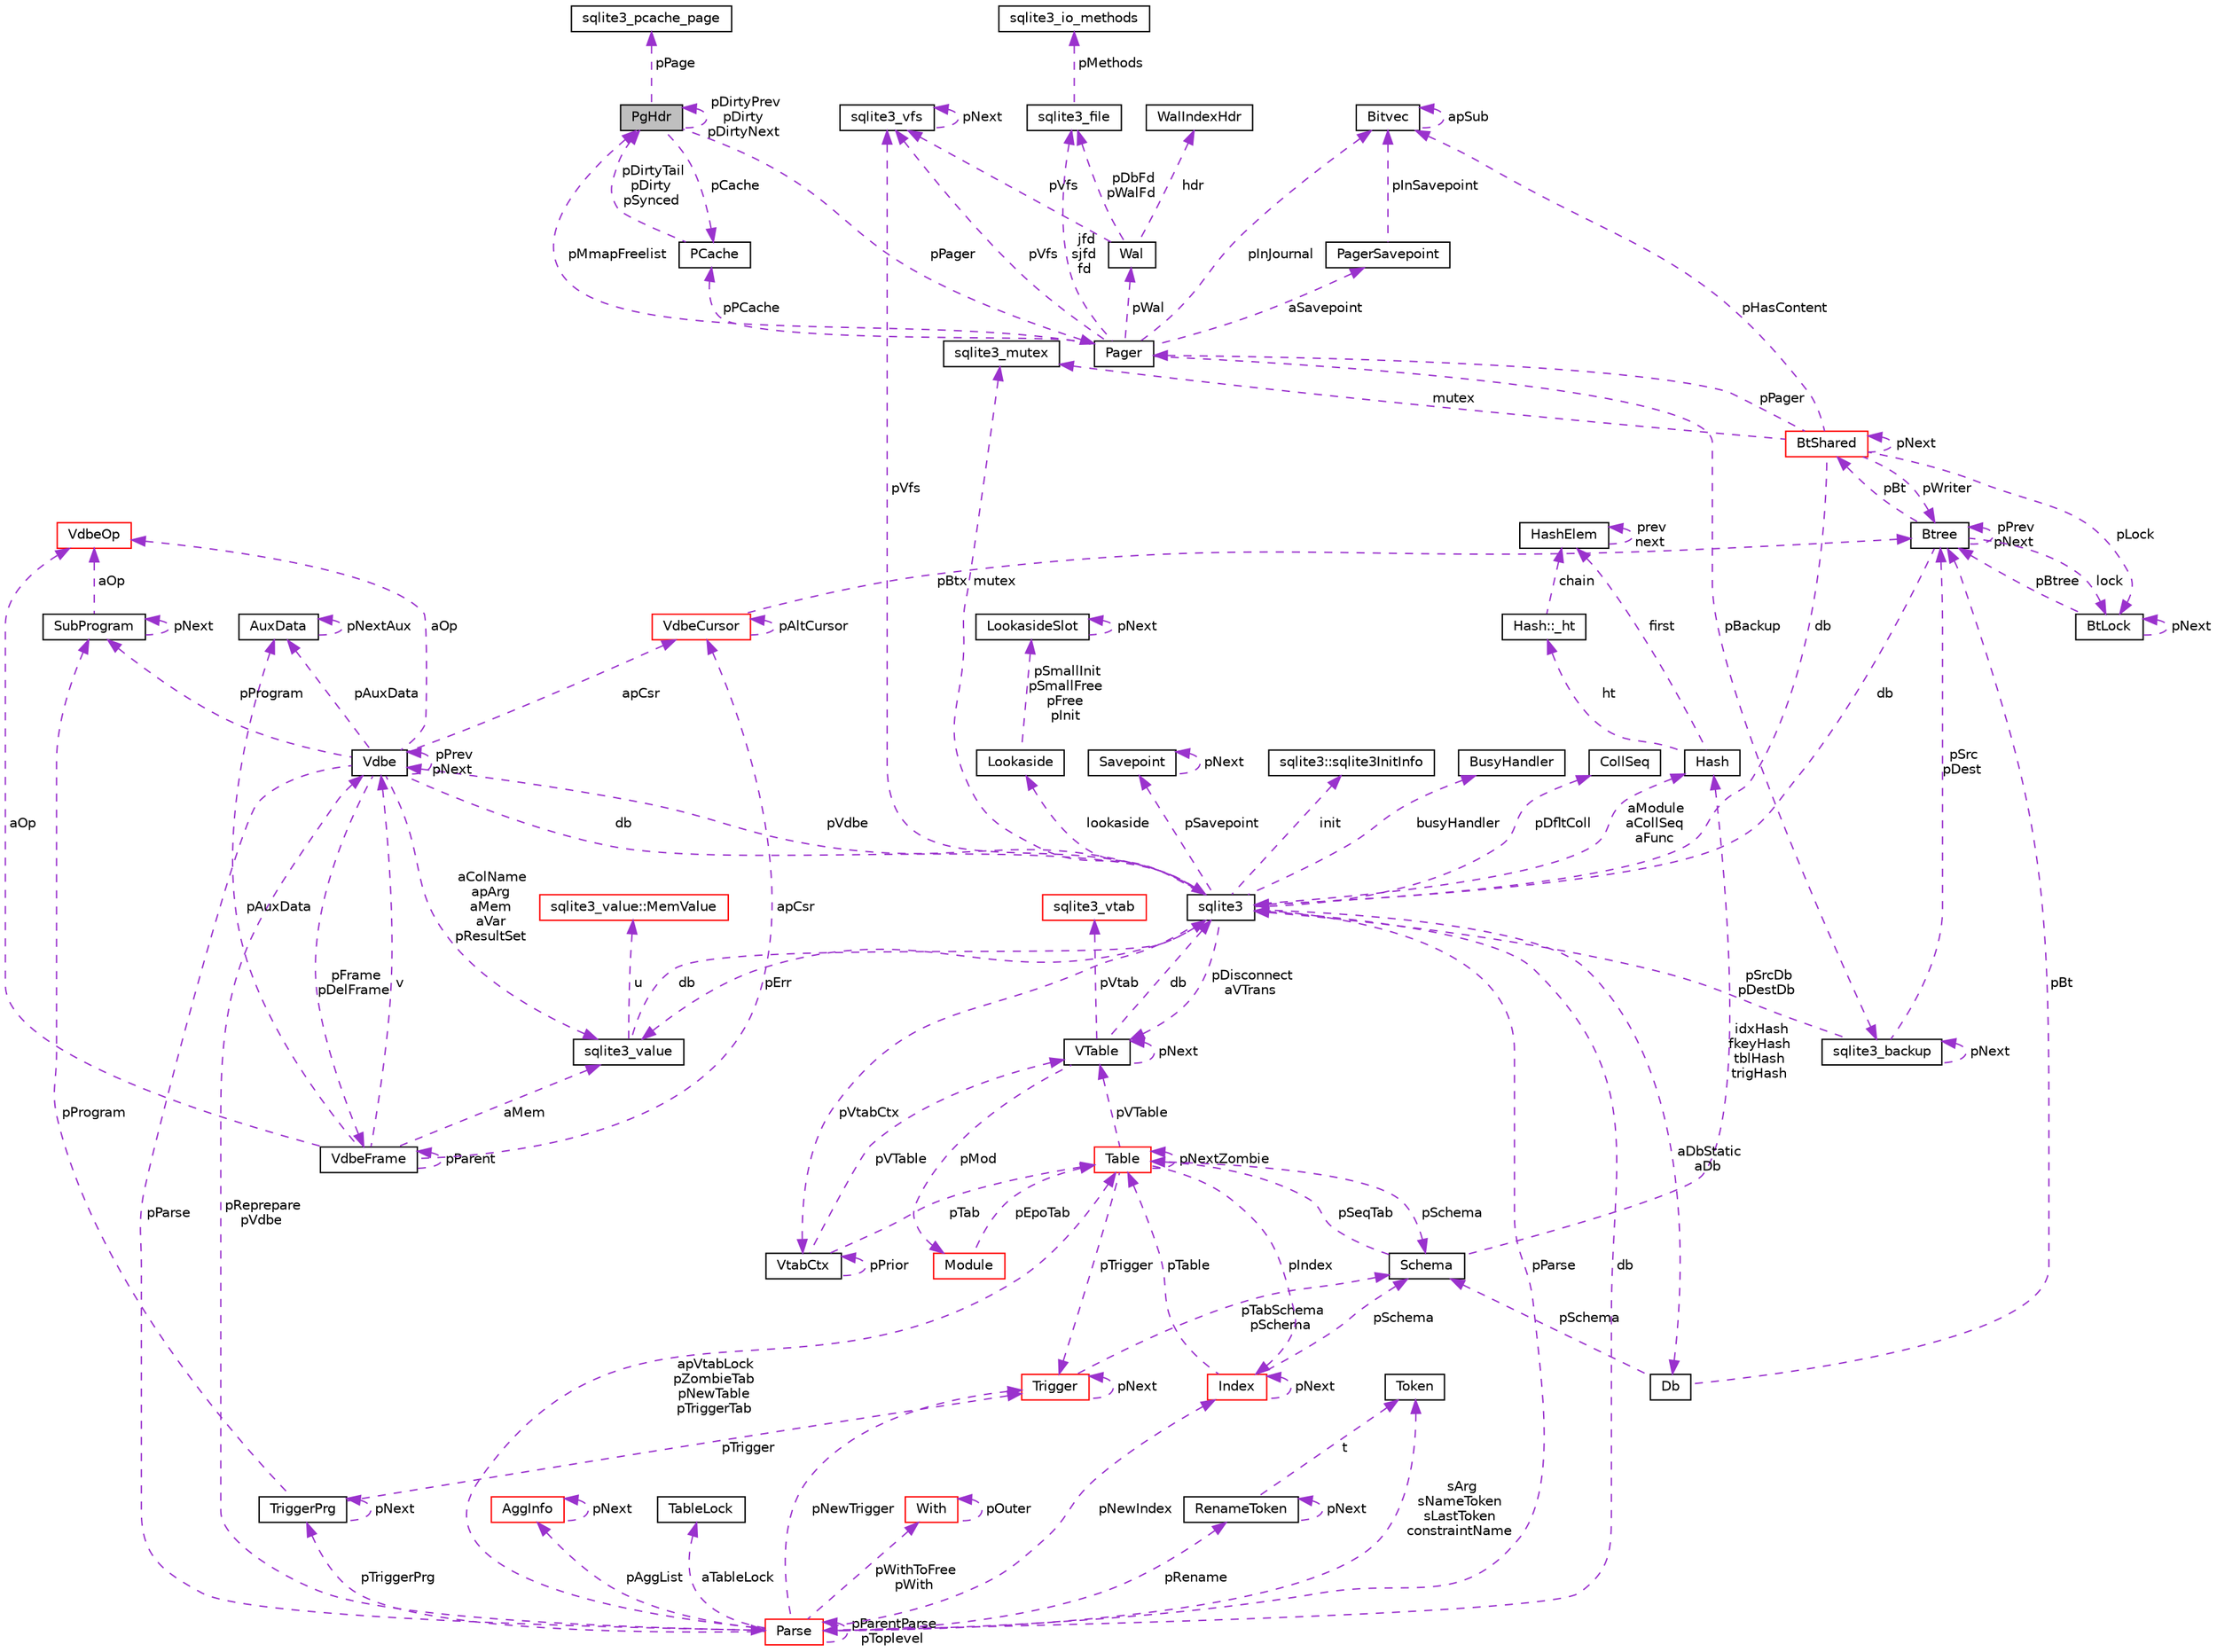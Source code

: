 digraph "PgHdr"
{
 // LATEX_PDF_SIZE
  edge [fontname="Helvetica",fontsize="10",labelfontname="Helvetica",labelfontsize="10"];
  node [fontname="Helvetica",fontsize="10",shape=record];
  Node1 [label="PgHdr",height=0.2,width=0.4,color="black", fillcolor="grey75", style="filled", fontcolor="black",tooltip=" "];
  Node2 -> Node1 [dir="back",color="darkorchid3",fontsize="10",style="dashed",label=" pPage" ,fontname="Helvetica"];
  Node2 [label="sqlite3_pcache_page",height=0.2,width=0.4,color="black", fillcolor="white", style="filled",URL="$structsqlite3__pcache__page.html",tooltip=" "];
  Node3 -> Node1 [dir="back",color="darkorchid3",fontsize="10",style="dashed",label=" pCache" ,fontname="Helvetica"];
  Node3 [label="PCache",height=0.2,width=0.4,color="black", fillcolor="white", style="filled",URL="$structPCache.html",tooltip=" "];
  Node1 -> Node3 [dir="back",color="darkorchid3",fontsize="10",style="dashed",label=" pDirtyTail\npDirty\npSynced" ,fontname="Helvetica"];
  Node1 -> Node1 [dir="back",color="darkorchid3",fontsize="10",style="dashed",label=" pDirtyPrev\npDirty\npDirtyNext" ,fontname="Helvetica"];
  Node4 -> Node1 [dir="back",color="darkorchid3",fontsize="10",style="dashed",label=" pPager" ,fontname="Helvetica"];
  Node4 [label="Pager",height=0.2,width=0.4,color="black", fillcolor="white", style="filled",URL="$structPager.html",tooltip=" "];
  Node3 -> Node4 [dir="back",color="darkorchid3",fontsize="10",style="dashed",label=" pPCache" ,fontname="Helvetica"];
  Node5 -> Node4 [dir="back",color="darkorchid3",fontsize="10",style="dashed",label=" pBackup" ,fontname="Helvetica"];
  Node5 [label="sqlite3_backup",height=0.2,width=0.4,color="black", fillcolor="white", style="filled",URL="$structsqlite3__backup.html",tooltip=" "];
  Node5 -> Node5 [dir="back",color="darkorchid3",fontsize="10",style="dashed",label=" pNext" ,fontname="Helvetica"];
  Node6 -> Node5 [dir="back",color="darkorchid3",fontsize="10",style="dashed",label=" pSrcDb\npDestDb" ,fontname="Helvetica"];
  Node6 [label="sqlite3",height=0.2,width=0.4,color="black", fillcolor="white", style="filled",URL="$structsqlite3.html",tooltip=" "];
  Node7 -> Node6 [dir="back",color="darkorchid3",fontsize="10",style="dashed",label=" pVdbe" ,fontname="Helvetica"];
  Node7 [label="Vdbe",height=0.2,width=0.4,color="black", fillcolor="white", style="filled",URL="$structVdbe.html",tooltip=" "];
  Node7 -> Node7 [dir="back",color="darkorchid3",fontsize="10",style="dashed",label=" pPrev\npNext" ,fontname="Helvetica"];
  Node6 -> Node7 [dir="back",color="darkorchid3",fontsize="10",style="dashed",label=" db" ,fontname="Helvetica"];
  Node8 -> Node7 [dir="back",color="darkorchid3",fontsize="10",style="dashed",label=" aColName\napArg\naMem\naVar\npResultSet" ,fontname="Helvetica"];
  Node8 [label="sqlite3_value",height=0.2,width=0.4,color="black", fillcolor="white", style="filled",URL="$structsqlite3__value.html",tooltip=" "];
  Node6 -> Node8 [dir="back",color="darkorchid3",fontsize="10",style="dashed",label=" db" ,fontname="Helvetica"];
  Node9 -> Node8 [dir="back",color="darkorchid3",fontsize="10",style="dashed",label=" u" ,fontname="Helvetica"];
  Node9 [label="sqlite3_value::MemValue",height=0.2,width=0.4,color="red", fillcolor="white", style="filled",URL="$unionsqlite3__value_1_1MemValue.html",tooltip=" "];
  Node12 -> Node7 [dir="back",color="darkorchid3",fontsize="10",style="dashed",label=" pFrame\npDelFrame" ,fontname="Helvetica"];
  Node12 [label="VdbeFrame",height=0.2,width=0.4,color="black", fillcolor="white", style="filled",URL="$structVdbeFrame.html",tooltip=" "];
  Node7 -> Node12 [dir="back",color="darkorchid3",fontsize="10",style="dashed",label=" v" ,fontname="Helvetica"];
  Node8 -> Node12 [dir="back",color="darkorchid3",fontsize="10",style="dashed",label=" aMem" ,fontname="Helvetica"];
  Node12 -> Node12 [dir="back",color="darkorchid3",fontsize="10",style="dashed",label=" pParent" ,fontname="Helvetica"];
  Node13 -> Node12 [dir="back",color="darkorchid3",fontsize="10",style="dashed",label=" pAuxData" ,fontname="Helvetica"];
  Node13 [label="AuxData",height=0.2,width=0.4,color="black", fillcolor="white", style="filled",URL="$structAuxData.html",tooltip=" "];
  Node13 -> Node13 [dir="back",color="darkorchid3",fontsize="10",style="dashed",label=" pNextAux" ,fontname="Helvetica"];
  Node14 -> Node12 [dir="back",color="darkorchid3",fontsize="10",style="dashed",label=" apCsr" ,fontname="Helvetica"];
  Node14 [label="VdbeCursor",height=0.2,width=0.4,color="red", fillcolor="white", style="filled",URL="$structVdbeCursor.html",tooltip=" "];
  Node14 -> Node14 [dir="back",color="darkorchid3",fontsize="10",style="dashed",label=" pAltCursor" ,fontname="Helvetica"];
  Node21 -> Node14 [dir="back",color="darkorchid3",fontsize="10",style="dashed",label=" pBtx" ,fontname="Helvetica"];
  Node21 [label="Btree",height=0.2,width=0.4,color="black", fillcolor="white", style="filled",URL="$structBtree.html",tooltip=" "];
  Node17 -> Node21 [dir="back",color="darkorchid3",fontsize="10",style="dashed",label=" pBt" ,fontname="Helvetica"];
  Node17 [label="BtShared",height=0.2,width=0.4,color="red", fillcolor="white", style="filled",URL="$structBtShared.html",tooltip=" "];
  Node17 -> Node17 [dir="back",color="darkorchid3",fontsize="10",style="dashed",label=" pNext" ,fontname="Helvetica"];
  Node6 -> Node17 [dir="back",color="darkorchid3",fontsize="10",style="dashed",label=" db" ,fontname="Helvetica"];
  Node18 -> Node17 [dir="back",color="darkorchid3",fontsize="10",style="dashed",label=" pHasContent" ,fontname="Helvetica"];
  Node18 [label="Bitvec",height=0.2,width=0.4,color="black", fillcolor="white", style="filled",URL="$structBitvec.html",tooltip=" "];
  Node18 -> Node18 [dir="back",color="darkorchid3",fontsize="10",style="dashed",label=" apSub" ,fontname="Helvetica"];
  Node19 -> Node17 [dir="back",color="darkorchid3",fontsize="10",style="dashed",label=" mutex" ,fontname="Helvetica"];
  Node19 [label="sqlite3_mutex",height=0.2,width=0.4,color="black", fillcolor="white", style="filled",URL="$structsqlite3__mutex.html",tooltip=" "];
  Node20 -> Node17 [dir="back",color="darkorchid3",fontsize="10",style="dashed",label=" pLock" ,fontname="Helvetica"];
  Node20 [label="BtLock",height=0.2,width=0.4,color="black", fillcolor="white", style="filled",URL="$structBtLock.html",tooltip=" "];
  Node20 -> Node20 [dir="back",color="darkorchid3",fontsize="10",style="dashed",label=" pNext" ,fontname="Helvetica"];
  Node21 -> Node20 [dir="back",color="darkorchid3",fontsize="10",style="dashed",label=" pBtree" ,fontname="Helvetica"];
  Node21 -> Node17 [dir="back",color="darkorchid3",fontsize="10",style="dashed",label=" pWriter" ,fontname="Helvetica"];
  Node4 -> Node17 [dir="back",color="darkorchid3",fontsize="10",style="dashed",label=" pPager" ,fontname="Helvetica"];
  Node6 -> Node21 [dir="back",color="darkorchid3",fontsize="10",style="dashed",label=" db" ,fontname="Helvetica"];
  Node20 -> Node21 [dir="back",color="darkorchid3",fontsize="10",style="dashed",label=" lock" ,fontname="Helvetica"];
  Node21 -> Node21 [dir="back",color="darkorchid3",fontsize="10",style="dashed",label=" pPrev\npNext" ,fontname="Helvetica"];
  Node40 -> Node12 [dir="back",color="darkorchid3",fontsize="10",style="dashed",label=" aOp" ,fontname="Helvetica"];
  Node40 [label="VdbeOp",height=0.2,width=0.4,color="red", fillcolor="white", style="filled",URL="$structVdbeOp.html",tooltip=" "];
  Node13 -> Node7 [dir="back",color="darkorchid3",fontsize="10",style="dashed",label=" pAuxData" ,fontname="Helvetica"];
  Node70 -> Node7 [dir="back",color="darkorchid3",fontsize="10",style="dashed",label=" pProgram" ,fontname="Helvetica"];
  Node70 [label="SubProgram",height=0.2,width=0.4,color="black", fillcolor="white", style="filled",URL="$structSubProgram.html",tooltip=" "];
  Node70 -> Node70 [dir="back",color="darkorchid3",fontsize="10",style="dashed",label=" pNext" ,fontname="Helvetica"];
  Node40 -> Node70 [dir="back",color="darkorchid3",fontsize="10",style="dashed",label=" aOp" ,fontname="Helvetica"];
  Node14 -> Node7 [dir="back",color="darkorchid3",fontsize="10",style="dashed",label=" apCsr" ,fontname="Helvetica"];
  Node72 -> Node7 [dir="back",color="darkorchid3",fontsize="10",style="dashed",label=" pParse" ,fontname="Helvetica"];
  Node72 [label="Parse",height=0.2,width=0.4,color="red", fillcolor="white", style="filled",URL="$structParse.html",tooltip=" "];
  Node51 -> Node72 [dir="back",color="darkorchid3",fontsize="10",style="dashed",label=" pAggList" ,fontname="Helvetica"];
  Node51 [label="AggInfo",height=0.2,width=0.4,color="red", fillcolor="white", style="filled",URL="$structAggInfo.html",tooltip=" "];
  Node51 -> Node51 [dir="back",color="darkorchid3",fontsize="10",style="dashed",label=" pNext" ,fontname="Helvetica"];
  Node7 -> Node72 [dir="back",color="darkorchid3",fontsize="10",style="dashed",label=" pReprepare\npVdbe" ,fontname="Helvetica"];
  Node6 -> Node72 [dir="back",color="darkorchid3",fontsize="10",style="dashed",label=" db" ,fontname="Helvetica"];
  Node73 -> Node72 [dir="back",color="darkorchid3",fontsize="10",style="dashed",label=" aTableLock" ,fontname="Helvetica"];
  Node73 [label="TableLock",height=0.2,width=0.4,color="black", fillcolor="white", style="filled",URL="$structTableLock.html",tooltip=" "];
  Node74 -> Node72 [dir="back",color="darkorchid3",fontsize="10",style="dashed",label=" sArg\nsNameToken\nsLastToken\nconstraintName" ,fontname="Helvetica"];
  Node74 [label="Token",height=0.2,width=0.4,color="black", fillcolor="white", style="filled",URL="$structToken.html",tooltip=" "];
  Node57 -> Node72 [dir="back",color="darkorchid3",fontsize="10",style="dashed",label=" pWithToFree\npWith" ,fontname="Helvetica"];
  Node57 [label="With",height=0.2,width=0.4,color="red", fillcolor="white", style="filled",URL="$structWith.html",tooltip=" "];
  Node57 -> Node57 [dir="back",color="darkorchid3",fontsize="10",style="dashed",label=" pOuter" ,fontname="Helvetica"];
  Node44 -> Node72 [dir="back",color="darkorchid3",fontsize="10",style="dashed",label=" apVtabLock\npZombieTab\npNewTable\npTriggerTab" ,fontname="Helvetica"];
  Node44 [label="Table",height=0.2,width=0.4,color="red", fillcolor="white", style="filled",URL="$structTable.html",tooltip=" "];
  Node45 -> Node44 [dir="back",color="darkorchid3",fontsize="10",style="dashed",label=" pSchema" ,fontname="Helvetica"];
  Node45 [label="Schema",height=0.2,width=0.4,color="black", fillcolor="white", style="filled",URL="$structSchema.html",tooltip=" "];
  Node44 -> Node45 [dir="back",color="darkorchid3",fontsize="10",style="dashed",label=" pSeqTab" ,fontname="Helvetica"];
  Node46 -> Node45 [dir="back",color="darkorchid3",fontsize="10",style="dashed",label=" idxHash\nfkeyHash\ntblHash\ntrigHash" ,fontname="Helvetica"];
  Node46 [label="Hash",height=0.2,width=0.4,color="black", fillcolor="white", style="filled",URL="$structHash.html",tooltip=" "];
  Node47 -> Node46 [dir="back",color="darkorchid3",fontsize="10",style="dashed",label=" ht" ,fontname="Helvetica"];
  Node47 [label="Hash::_ht",height=0.2,width=0.4,color="black", fillcolor="white", style="filled",URL="$structHash_1_1__ht.html",tooltip=" "];
  Node48 -> Node47 [dir="back",color="darkorchid3",fontsize="10",style="dashed",label=" chain" ,fontname="Helvetica"];
  Node48 [label="HashElem",height=0.2,width=0.4,color="black", fillcolor="white", style="filled",URL="$structHashElem.html",tooltip=" "];
  Node48 -> Node48 [dir="back",color="darkorchid3",fontsize="10",style="dashed",label=" prev\nnext" ,fontname="Helvetica"];
  Node48 -> Node46 [dir="back",color="darkorchid3",fontsize="10",style="dashed",label=" first" ,fontname="Helvetica"];
  Node42 -> Node44 [dir="back",color="darkorchid3",fontsize="10",style="dashed",label=" pVTable" ,fontname="Helvetica"];
  Node42 [label="VTable",height=0.2,width=0.4,color="black", fillcolor="white", style="filled",URL="$structVTable.html",tooltip=" "];
  Node6 -> Node42 [dir="back",color="darkorchid3",fontsize="10",style="dashed",label=" db" ,fontname="Helvetica"];
  Node42 -> Node42 [dir="back",color="darkorchid3",fontsize="10",style="dashed",label=" pNext" ,fontname="Helvetica"];
  Node43 -> Node42 [dir="back",color="darkorchid3",fontsize="10",style="dashed",label=" pMod" ,fontname="Helvetica"];
  Node43 [label="Module",height=0.2,width=0.4,color="red", fillcolor="white", style="filled",URL="$structModule.html",tooltip=" "];
  Node44 -> Node43 [dir="back",color="darkorchid3",fontsize="10",style="dashed",label=" pEpoTab" ,fontname="Helvetica"];
  Node26 -> Node42 [dir="back",color="darkorchid3",fontsize="10",style="dashed",label=" pVtab" ,fontname="Helvetica"];
  Node26 [label="sqlite3_vtab",height=0.2,width=0.4,color="red", fillcolor="white", style="filled",URL="$structsqlite3__vtab.html",tooltip=" "];
  Node44 -> Node44 [dir="back",color="darkorchid3",fontsize="10",style="dashed",label=" pNextZombie" ,fontname="Helvetica"];
  Node67 -> Node44 [dir="back",color="darkorchid3",fontsize="10",style="dashed",label=" pTrigger" ,fontname="Helvetica"];
  Node67 [label="Trigger",height=0.2,width=0.4,color="red", fillcolor="white", style="filled",URL="$structTrigger.html",tooltip=" "];
  Node45 -> Node67 [dir="back",color="darkorchid3",fontsize="10",style="dashed",label=" pTabSchema\npSchema" ,fontname="Helvetica"];
  Node67 -> Node67 [dir="back",color="darkorchid3",fontsize="10",style="dashed",label=" pNext" ,fontname="Helvetica"];
  Node63 -> Node44 [dir="back",color="darkorchid3",fontsize="10",style="dashed",label=" pIndex" ,fontname="Helvetica"];
  Node63 [label="Index",height=0.2,width=0.4,color="red", fillcolor="white", style="filled",URL="$structIndex.html",tooltip=" "];
  Node45 -> Node63 [dir="back",color="darkorchid3",fontsize="10",style="dashed",label=" pSchema" ,fontname="Helvetica"];
  Node44 -> Node63 [dir="back",color="darkorchid3",fontsize="10",style="dashed",label=" pTable" ,fontname="Helvetica"];
  Node63 -> Node63 [dir="back",color="darkorchid3",fontsize="10",style="dashed",label=" pNext" ,fontname="Helvetica"];
  Node67 -> Node72 [dir="back",color="darkorchid3",fontsize="10",style="dashed",label=" pNewTrigger" ,fontname="Helvetica"];
  Node75 -> Node72 [dir="back",color="darkorchid3",fontsize="10",style="dashed",label=" pTriggerPrg" ,fontname="Helvetica"];
  Node75 [label="TriggerPrg",height=0.2,width=0.4,color="black", fillcolor="white", style="filled",URL="$structTriggerPrg.html",tooltip=" "];
  Node70 -> Node75 [dir="back",color="darkorchid3",fontsize="10",style="dashed",label=" pProgram" ,fontname="Helvetica"];
  Node67 -> Node75 [dir="back",color="darkorchid3",fontsize="10",style="dashed",label=" pTrigger" ,fontname="Helvetica"];
  Node75 -> Node75 [dir="back",color="darkorchid3",fontsize="10",style="dashed",label=" pNext" ,fontname="Helvetica"];
  Node76 -> Node72 [dir="back",color="darkorchid3",fontsize="10",style="dashed",label=" pRename" ,fontname="Helvetica"];
  Node76 [label="RenameToken",height=0.2,width=0.4,color="black", fillcolor="white", style="filled",URL="$structRenameToken.html",tooltip=" "];
  Node74 -> Node76 [dir="back",color="darkorchid3",fontsize="10",style="dashed",label=" t" ,fontname="Helvetica"];
  Node76 -> Node76 [dir="back",color="darkorchid3",fontsize="10",style="dashed",label=" pNext" ,fontname="Helvetica"];
  Node63 -> Node72 [dir="back",color="darkorchid3",fontsize="10",style="dashed",label=" pNewIndex" ,fontname="Helvetica"];
  Node72 -> Node72 [dir="back",color="darkorchid3",fontsize="10",style="dashed",label=" pParentParse\npToplevel" ,fontname="Helvetica"];
  Node40 -> Node7 [dir="back",color="darkorchid3",fontsize="10",style="dashed",label=" aOp" ,fontname="Helvetica"];
  Node78 -> Node6 [dir="back",color="darkorchid3",fontsize="10",style="dashed",label=" pSavepoint" ,fontname="Helvetica"];
  Node78 [label="Savepoint",height=0.2,width=0.4,color="black", fillcolor="white", style="filled",URL="$structSavepoint.html",tooltip=" "];
  Node78 -> Node78 [dir="back",color="darkorchid3",fontsize="10",style="dashed",label=" pNext" ,fontname="Helvetica"];
  Node79 -> Node6 [dir="back",color="darkorchid3",fontsize="10",style="dashed",label=" lookaside" ,fontname="Helvetica"];
  Node79 [label="Lookaside",height=0.2,width=0.4,color="black", fillcolor="white", style="filled",URL="$structLookaside.html",tooltip=" "];
  Node80 -> Node79 [dir="back",color="darkorchid3",fontsize="10",style="dashed",label=" pSmallInit\npSmallFree\npFree\npInit" ,fontname="Helvetica"];
  Node80 [label="LookasideSlot",height=0.2,width=0.4,color="black", fillcolor="white", style="filled",URL="$structLookasideSlot.html",tooltip=" "];
  Node80 -> Node80 [dir="back",color="darkorchid3",fontsize="10",style="dashed",label=" pNext" ,fontname="Helvetica"];
  Node8 -> Node6 [dir="back",color="darkorchid3",fontsize="10",style="dashed",label=" pErr" ,fontname="Helvetica"];
  Node19 -> Node6 [dir="back",color="darkorchid3",fontsize="10",style="dashed",label=" mutex" ,fontname="Helvetica"];
  Node81 -> Node6 [dir="back",color="darkorchid3",fontsize="10",style="dashed",label=" pVfs" ,fontname="Helvetica"];
  Node81 [label="sqlite3_vfs",height=0.2,width=0.4,color="black", fillcolor="white", style="filled",URL="$structsqlite3__vfs.html",tooltip=" "];
  Node81 -> Node81 [dir="back",color="darkorchid3",fontsize="10",style="dashed",label=" pNext" ,fontname="Helvetica"];
  Node82 -> Node6 [dir="back",color="darkorchid3",fontsize="10",style="dashed",label=" init" ,fontname="Helvetica"];
  Node82 [label="sqlite3::sqlite3InitInfo",height=0.2,width=0.4,color="black", fillcolor="white", style="filled",URL="$structsqlite3_1_1sqlite3InitInfo.html",tooltip=" "];
  Node83 -> Node6 [dir="back",color="darkorchid3",fontsize="10",style="dashed",label=" busyHandler" ,fontname="Helvetica"];
  Node83 [label="BusyHandler",height=0.2,width=0.4,color="black", fillcolor="white", style="filled",URL="$structBusyHandler.html",tooltip=" "];
  Node84 -> Node6 [dir="back",color="darkorchid3",fontsize="10",style="dashed",label=" pVtabCtx" ,fontname="Helvetica"];
  Node84 [label="VtabCtx",height=0.2,width=0.4,color="black", fillcolor="white", style="filled",URL="$structVtabCtx.html",tooltip=" "];
  Node84 -> Node84 [dir="back",color="darkorchid3",fontsize="10",style="dashed",label=" pPrior" ,fontname="Helvetica"];
  Node42 -> Node84 [dir="back",color="darkorchid3",fontsize="10",style="dashed",label=" pVTable" ,fontname="Helvetica"];
  Node44 -> Node84 [dir="back",color="darkorchid3",fontsize="10",style="dashed",label=" pTab" ,fontname="Helvetica"];
  Node24 -> Node6 [dir="back",color="darkorchid3",fontsize="10",style="dashed",label=" pDfltColl" ,fontname="Helvetica"];
  Node24 [label="CollSeq",height=0.2,width=0.4,color="black", fillcolor="white", style="filled",URL="$structCollSeq.html",tooltip=" "];
  Node42 -> Node6 [dir="back",color="darkorchid3",fontsize="10",style="dashed",label=" pDisconnect\naVTrans" ,fontname="Helvetica"];
  Node85 -> Node6 [dir="back",color="darkorchid3",fontsize="10",style="dashed",label=" aDbStatic\naDb" ,fontname="Helvetica"];
  Node85 [label="Db",height=0.2,width=0.4,color="black", fillcolor="white", style="filled",URL="$structDb.html",tooltip=" "];
  Node45 -> Node85 [dir="back",color="darkorchid3",fontsize="10",style="dashed",label=" pSchema" ,fontname="Helvetica"];
  Node21 -> Node85 [dir="back",color="darkorchid3",fontsize="10",style="dashed",label=" pBt" ,fontname="Helvetica"];
  Node46 -> Node6 [dir="back",color="darkorchid3",fontsize="10",style="dashed",label=" aModule\naCollSeq\naFunc" ,fontname="Helvetica"];
  Node72 -> Node6 [dir="back",color="darkorchid3",fontsize="10",style="dashed",label=" pParse" ,fontname="Helvetica"];
  Node21 -> Node5 [dir="back",color="darkorchid3",fontsize="10",style="dashed",label=" pSrc\npDest" ,fontname="Helvetica"];
  Node18 -> Node4 [dir="back",color="darkorchid3",fontsize="10",style="dashed",label=" pInJournal" ,fontname="Helvetica"];
  Node33 -> Node4 [dir="back",color="darkorchid3",fontsize="10",style="dashed",label=" jfd\nsjfd\nfd" ,fontname="Helvetica"];
  Node33 [label="sqlite3_file",height=0.2,width=0.4,color="black", fillcolor="white", style="filled",URL="$structsqlite3__file.html",tooltip=" "];
  Node34 -> Node33 [dir="back",color="darkorchid3",fontsize="10",style="dashed",label=" pMethods" ,fontname="Helvetica"];
  Node34 [label="sqlite3_io_methods",height=0.2,width=0.4,color="black", fillcolor="white", style="filled",URL="$structsqlite3__io__methods.html",tooltip=" "];
  Node81 -> Node4 [dir="back",color="darkorchid3",fontsize="10",style="dashed",label=" pVfs" ,fontname="Helvetica"];
  Node1 -> Node4 [dir="back",color="darkorchid3",fontsize="10",style="dashed",label=" pMmapFreelist" ,fontname="Helvetica"];
  Node86 -> Node4 [dir="back",color="darkorchid3",fontsize="10",style="dashed",label=" pWal" ,fontname="Helvetica"];
  Node86 [label="Wal",height=0.2,width=0.4,color="black", fillcolor="white", style="filled",URL="$structWal.html",tooltip=" "];
  Node33 -> Node86 [dir="back",color="darkorchid3",fontsize="10",style="dashed",label=" pDbFd\npWalFd" ,fontname="Helvetica"];
  Node81 -> Node86 [dir="back",color="darkorchid3",fontsize="10",style="dashed",label=" pVfs" ,fontname="Helvetica"];
  Node87 -> Node86 [dir="back",color="darkorchid3",fontsize="10",style="dashed",label=" hdr" ,fontname="Helvetica"];
  Node87 [label="WalIndexHdr",height=0.2,width=0.4,color="black", fillcolor="white", style="filled",URL="$structWalIndexHdr.html",tooltip=" "];
  Node88 -> Node4 [dir="back",color="darkorchid3",fontsize="10",style="dashed",label=" aSavepoint" ,fontname="Helvetica"];
  Node88 [label="PagerSavepoint",height=0.2,width=0.4,color="black", fillcolor="white", style="filled",URL="$structPagerSavepoint.html",tooltip=" "];
  Node18 -> Node88 [dir="back",color="darkorchid3",fontsize="10",style="dashed",label=" pInSavepoint" ,fontname="Helvetica"];
}
